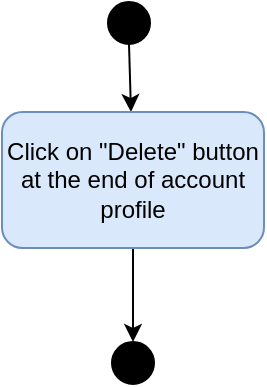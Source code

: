<mxfile version="14.4.8" type="github">
  <diagram id="jRarw4zpwC6L5zGmjXB6" name="Page-1">
    <mxGraphModel dx="-454" dy="677" grid="1" gridSize="10" guides="1" tooltips="1" connect="1" arrows="1" fold="1" page="1" pageScale="1" pageWidth="827" pageHeight="1169" math="0" shadow="0">
      <root>
        <mxCell id="0" />
        <mxCell id="1" parent="0" />
        <mxCell id="ScFWURT1KIFkacrNS1b5-1" value="" style="ellipse;whiteSpace=wrap;html=1;aspect=fixed;fillColor=#000000;" vertex="1" parent="1">
          <mxGeometry x="1356" y="80" width="21" height="21" as="geometry" />
        </mxCell>
        <mxCell id="ScFWURT1KIFkacrNS1b5-2" value="" style="endArrow=classic;html=1;exitX=0.5;exitY=1;exitDx=0;exitDy=0;" edge="1" parent="1" source="ScFWURT1KIFkacrNS1b5-1" target="ScFWURT1KIFkacrNS1b5-4">
          <mxGeometry width="50" height="50" relative="1" as="geometry">
            <mxPoint x="1079" y="286" as="sourcePoint" />
            <mxPoint x="1367" y="187" as="targetPoint" />
          </mxGeometry>
        </mxCell>
        <mxCell id="ScFWURT1KIFkacrNS1b5-3" style="edgeStyle=orthogonalEdgeStyle;rounded=0;orthogonalLoop=1;jettySize=auto;html=1;entryX=0.5;entryY=0;entryDx=0;entryDy=0;" edge="1" parent="1" source="ScFWURT1KIFkacrNS1b5-4" target="ScFWURT1KIFkacrNS1b5-5">
          <mxGeometry relative="1" as="geometry" />
        </mxCell>
        <mxCell id="ScFWURT1KIFkacrNS1b5-4" value="Click on &quot;Delete&quot; button at the end of account profile" style="rounded=1;whiteSpace=wrap;html=1;fillColor=#dae8fc;strokeColor=#6c8ebf;" vertex="1" parent="1">
          <mxGeometry x="1303" y="135" width="131" height="68" as="geometry" />
        </mxCell>
        <mxCell id="ScFWURT1KIFkacrNS1b5-5" value="" style="ellipse;whiteSpace=wrap;html=1;aspect=fixed;fillColor=#000000;" vertex="1" parent="1">
          <mxGeometry x="1358" y="250" width="21" height="21" as="geometry" />
        </mxCell>
      </root>
    </mxGraphModel>
  </diagram>
</mxfile>
